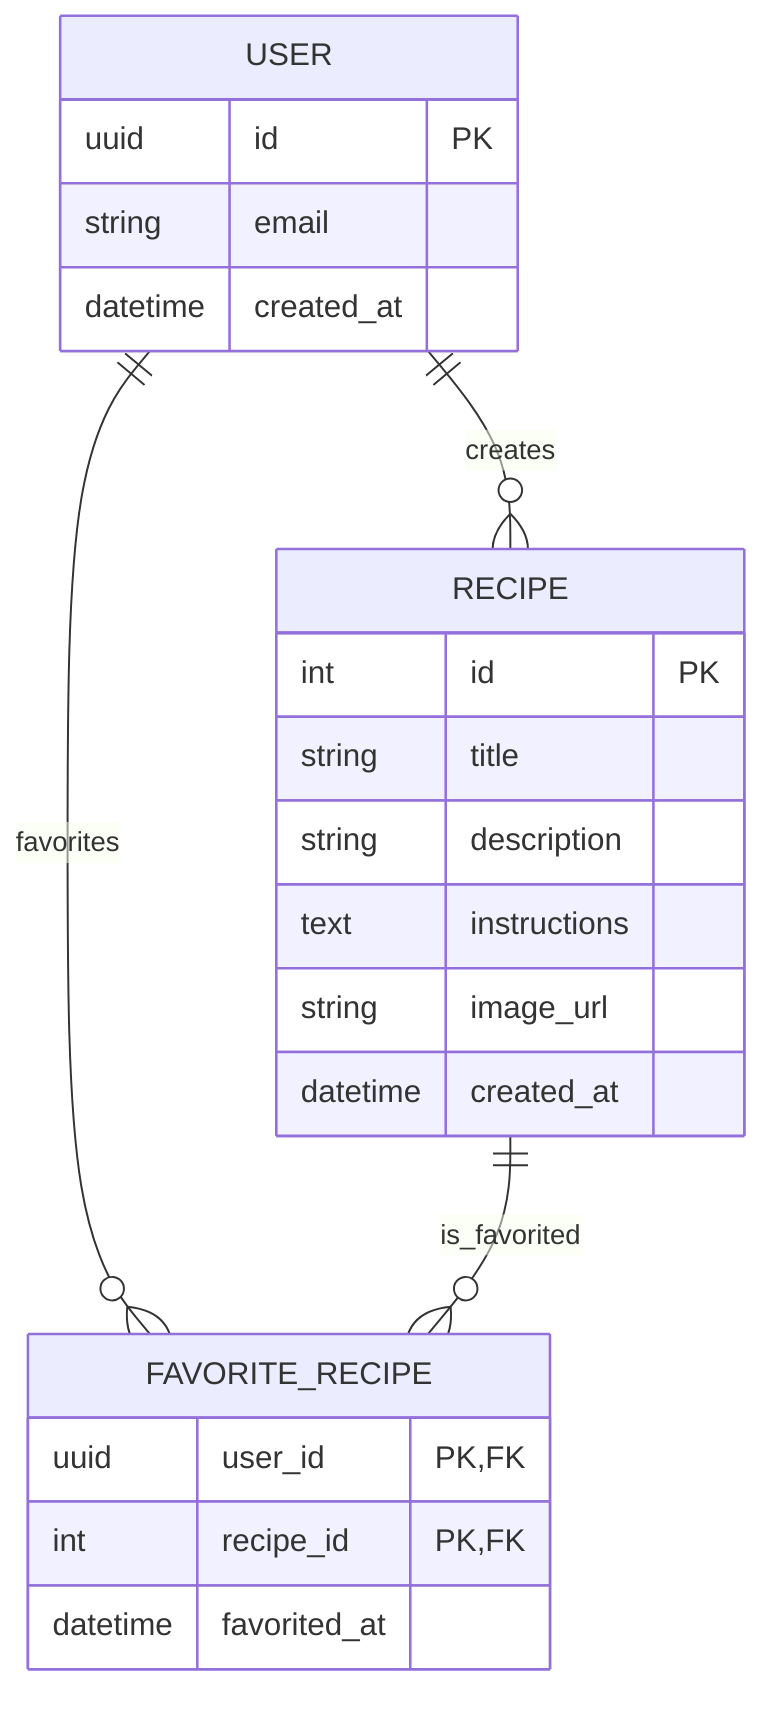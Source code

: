 erDiagram
    USER ||--o{ RECIPE : creates
    USER ||--o{ FAVORITE_RECIPE : favorites
    RECIPE ||--o{ FAVORITE_RECIPE : is_favorited

    USER {
        uuid id PK
        string email
        datetime created_at
    }

    RECIPE {
        int id PK
        string title
        string description
        text instructions
        string image_url
        datetime created_at
    }

    FAVORITE_RECIPE {
        uuid user_id PK, FK
        int recipe_id PK, FK
        datetime favorited_at
    }